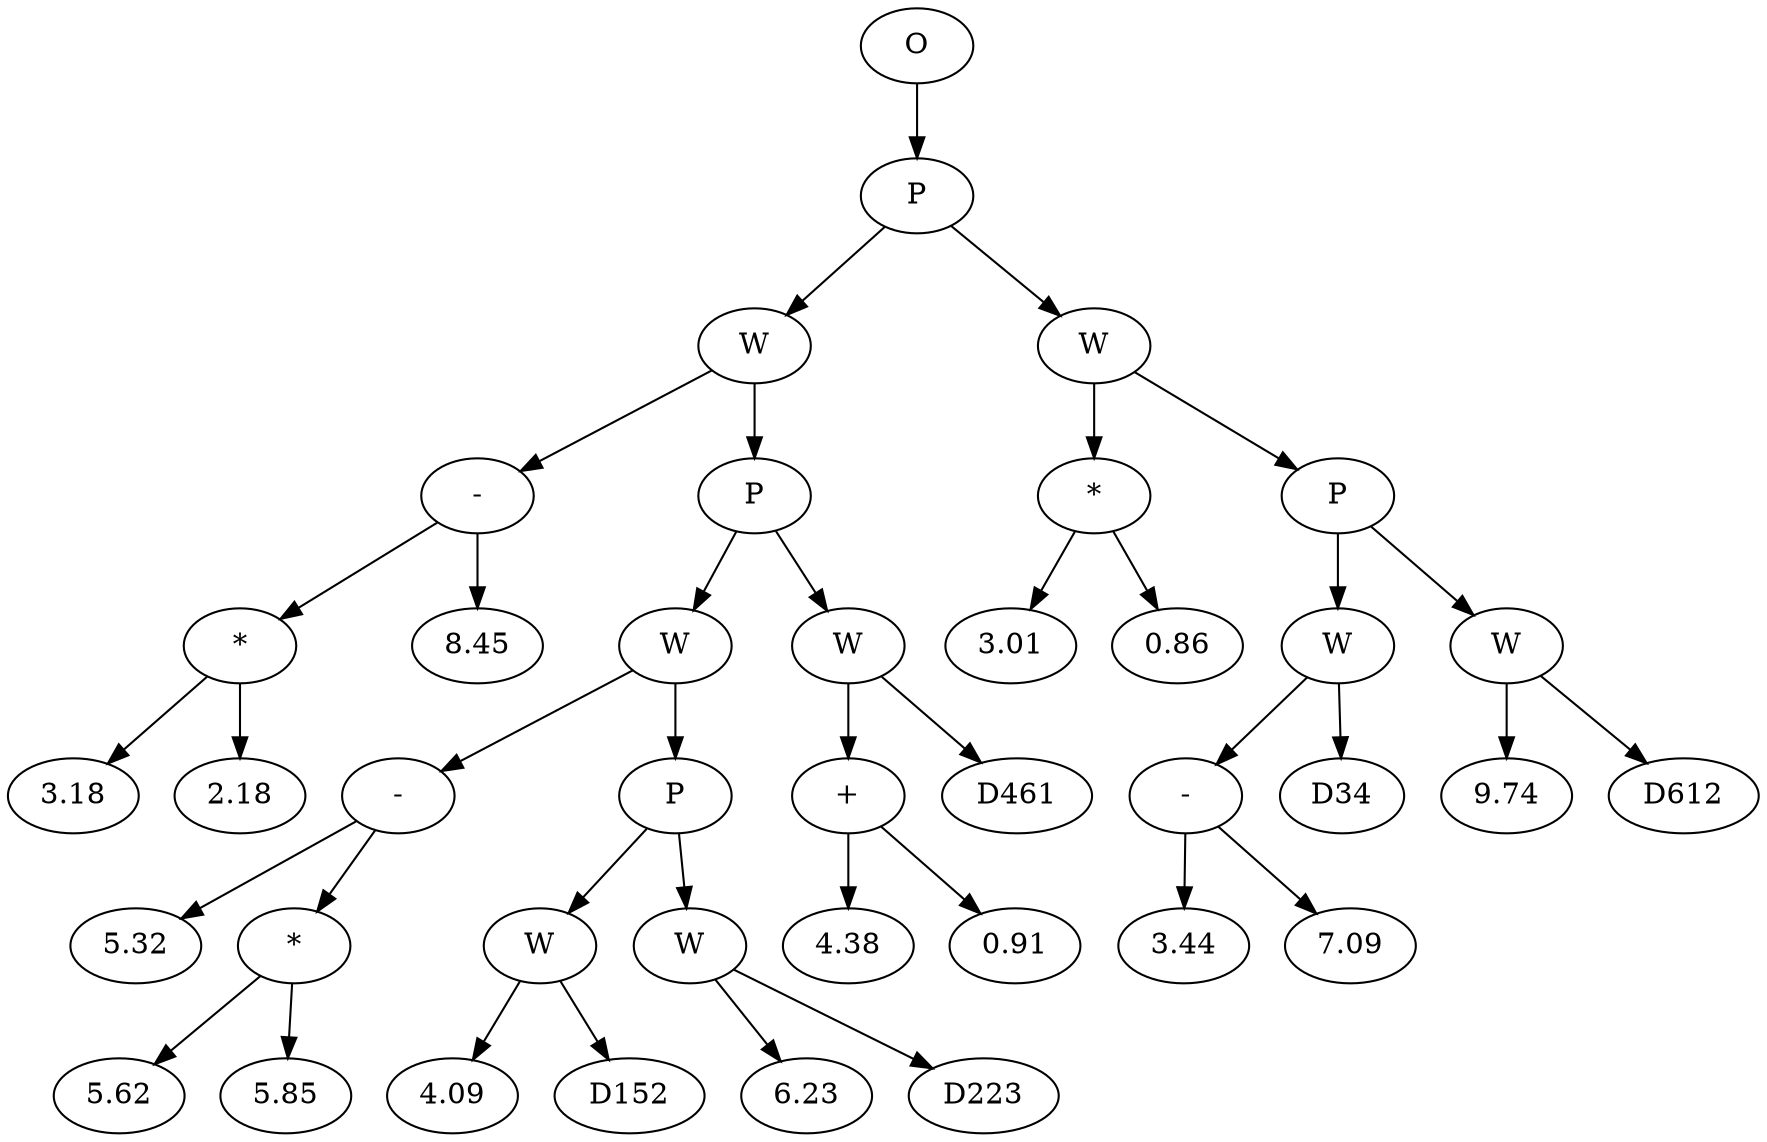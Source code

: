 // Tree
digraph {
	17045339 [label=O]
	17045340 [label=P]
	17045339 -> 17045340
	17045341 [label=W]
	17045340 -> 17045341
	17045342 [label="-"]
	17045341 -> 17045342
	17045343 [label="*"]
	17045342 -> 17045343
	17045344 [label=3.18]
	17045343 -> 17045344
	17045345 [label=2.18]
	17045343 -> 17045345
	17045346 [label=8.45]
	17045342 -> 17045346
	17045347 [label=P]
	17045341 -> 17045347
	17045348 [label=W]
	17045347 -> 17045348
	17045349 [label="-"]
	17045348 -> 17045349
	17045350 [label=5.32]
	17045349 -> 17045350
	17045351 [label="*"]
	17045349 -> 17045351
	17045352 [label=5.62]
	17045351 -> 17045352
	17045353 [label=5.85]
	17045351 -> 17045353
	17045354 [label=P]
	17045348 -> 17045354
	17045355 [label=W]
	17045354 -> 17045355
	17045356 [label=4.09]
	17045355 -> 17045356
	17045357 [label=D152]
	17045355 -> 17045357
	17045358 [label=W]
	17045354 -> 17045358
	17045359 [label=6.23]
	17045358 -> 17045359
	17045360 [label=D223]
	17045358 -> 17045360
	17045361 [label=W]
	17045347 -> 17045361
	17045362 [label="+"]
	17045361 -> 17045362
	17045363 [label=4.38]
	17045362 -> 17045363
	17045364 [label=0.91]
	17045362 -> 17045364
	17045365 [label=D461]
	17045361 -> 17045365
	17045366 [label=W]
	17045340 -> 17045366
	17045367 [label="*"]
	17045366 -> 17045367
	17045368 [label=3.01]
	17045367 -> 17045368
	17045369 [label=0.86]
	17045367 -> 17045369
	17045370 [label=P]
	17045366 -> 17045370
	17045371 [label=W]
	17045370 -> 17045371
	17045372 [label="-"]
	17045371 -> 17045372
	17045373 [label=3.44]
	17045372 -> 17045373
	17045374 [label=7.09]
	17045372 -> 17045374
	17045375 [label=D34]
	17045371 -> 17045375
	17045376 [label=W]
	17045370 -> 17045376
	17045377 [label=9.74]
	17045376 -> 17045377
	17045378 [label=D612]
	17045376 -> 17045378
}
